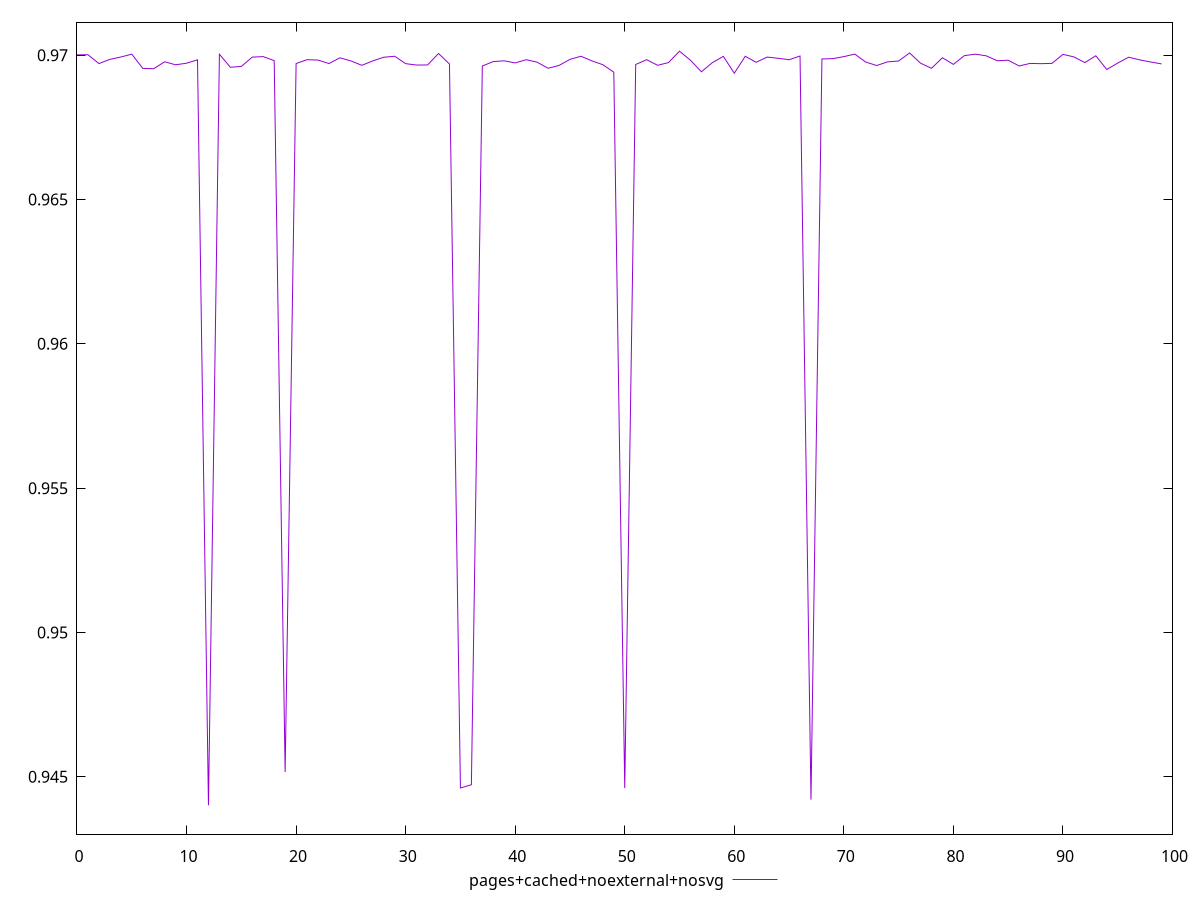 $_pagesCachedNoexternalNosvg <<EOF
0.9700107803240366
0.9700166600531559
0.9697095066504458
0.9698550325088668
0.9699365552313284
0.9700360962366326
0.9695451312795074
0.9695300974057512
0.9697711344712698
0.969667082240881
0.9697217901947199
0.9698405808168402
0.944014244639886
0.9700310841017615
0.9695820827837802
0.9696096829902566
0.9699333020566764
0.9699508522118558
0.9698117805454742
0.9451669950018056
0.9697099736274064
0.9698443956371159
0.9698315350484821
0.9697107638855569
0.9699091821722606
0.9698030608320314
0.9696489400389536
0.9698033297066131
0.9699289045482178
0.969963117316427
0.9697066508059482
0.969658272726905
0.9696615270451561
0.9700584926284999
0.9696947226396673
0.9446124376045278
0.9447254936586625
0.9696253753319173
0.969779196559059
0.9698048533001349
0.9697318265588533
0.9698441449072933
0.9697583793773867
0.9695468975366179
0.9696449834290888
0.9698551220345708
0.9699633674088205
0.969803508955478
0.9696700483395224
0.9694120224018727
0.9446072780495622
0.9696778491869468
0.9698442344538125
0.9696493806408868
0.969745378535942
0.9701394823331744
0.9698239030027952
0.9694249435296437
0.9697417530916069
0.9699590352616996
0.9693750106263412
0.9699627689712154
0.9697539564443068
0.9699353040371371
0.9698931728549967
0.9698427479594284
0.9699713785875592
0.9442112173398278
0.9698694797418537
0.9698801198636471
0.9699510487648119
0.9700374339037298
0.9697614114926156
0.9696418179023387
0.9697694573113832
0.9697983283871681
0.9700776796751519
0.9697229214125731
0.9695447167402349
0.9699106665573782
0.9696816233271265
0.969985039963794
0.9700355076509202
0.9699777901111473
0.9698060183676762
0.9698255692596505
0.9696267247738234
0.9697153435295339
0.9697059682514272
0.9697164030699656
0.9700283905250349
0.9699403622302367
0.9697430812571258
0.9699796473237121
0.9695040201750877
0.969727320334605
0.9699297000631566
0.9698379120489751
0.9697647483873588
0.9696976690339734
EOF
set key outside below
set terminal pngcairo
set output "report_00006_2020-11-02T20-21-41.718Z/first-contentful-paint/pages+cached+noexternal+nosvg//score.png"
set yrange [0.943014244639886:0.9711394823331744]
plot $_pagesCachedNoexternalNosvg title "pages+cached+noexternal+nosvg" with line ,
